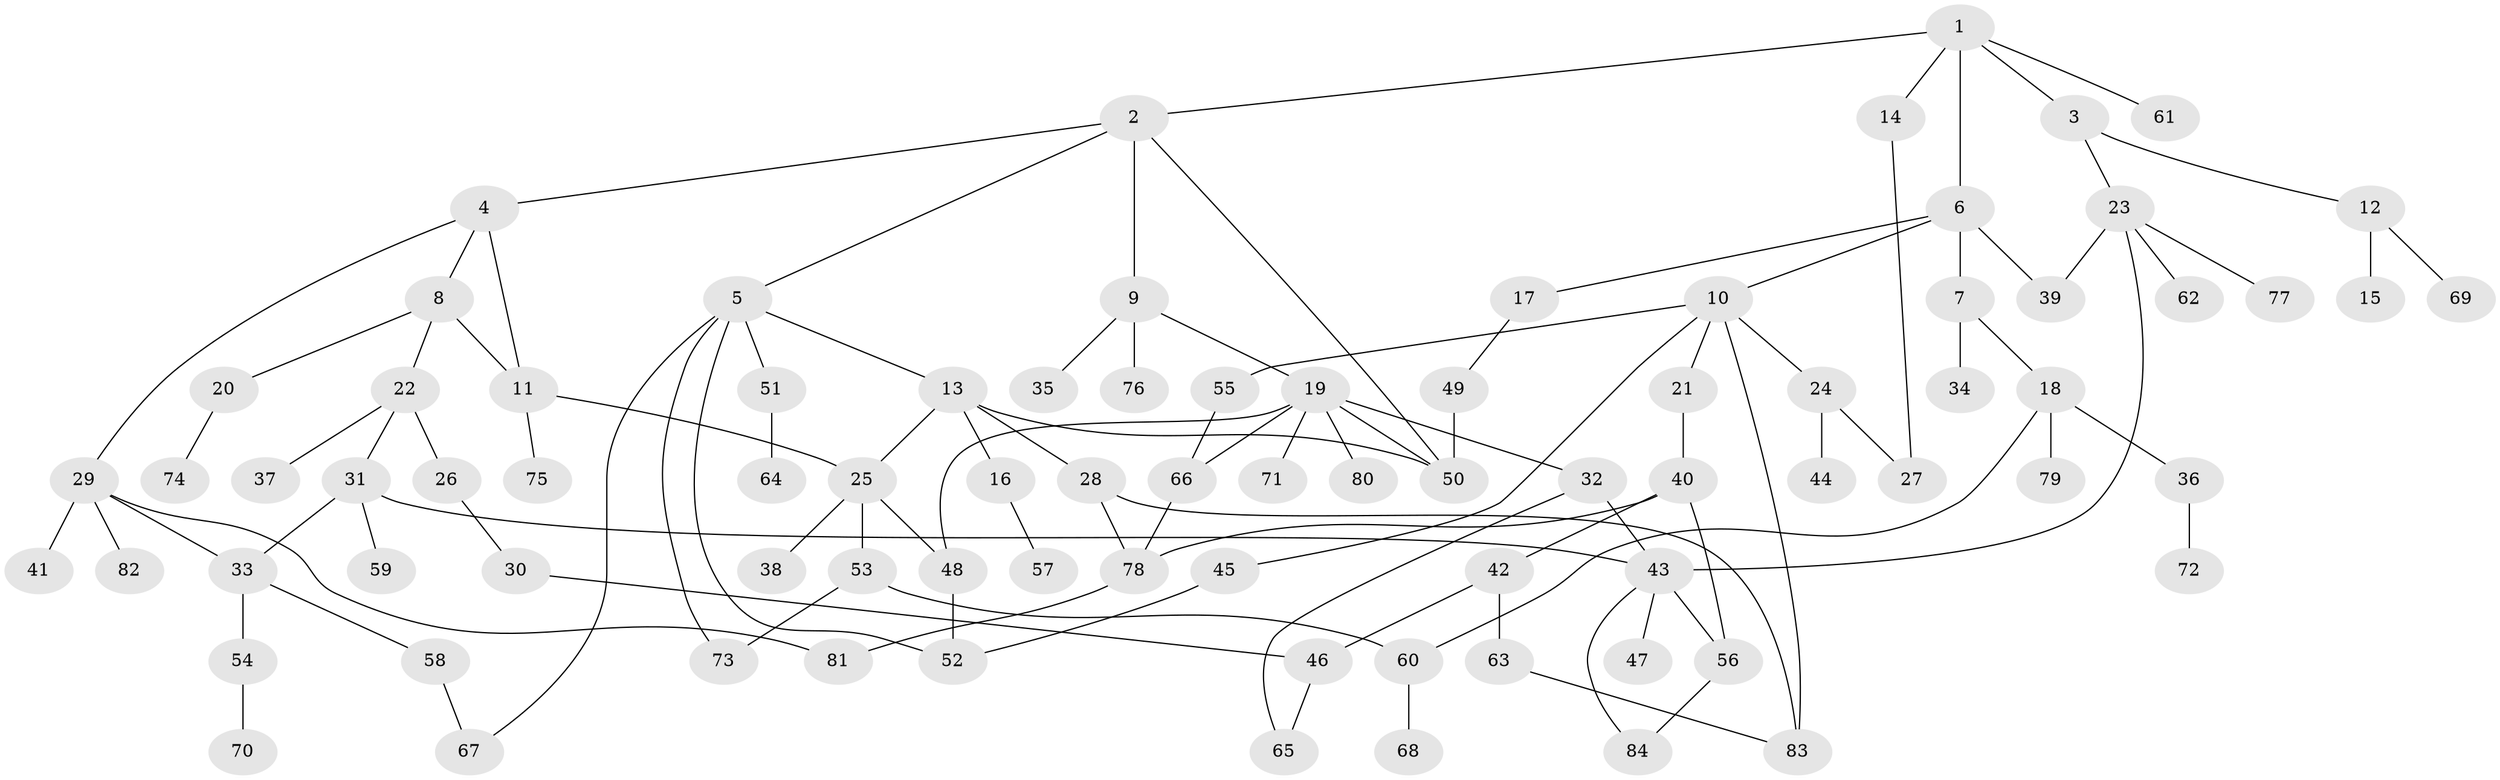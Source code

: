 // coarse degree distribution, {2: 0.19230769230769232, 5: 0.15384615384615385, 6: 0.038461538461538464, 3: 0.19230769230769232, 4: 0.15384615384615385, 1: 0.19230769230769232, 7: 0.07692307692307693}
// Generated by graph-tools (version 1.1) at 2025/36/03/04/25 23:36:00]
// undirected, 84 vertices, 109 edges
graph export_dot {
  node [color=gray90,style=filled];
  1;
  2;
  3;
  4;
  5;
  6;
  7;
  8;
  9;
  10;
  11;
  12;
  13;
  14;
  15;
  16;
  17;
  18;
  19;
  20;
  21;
  22;
  23;
  24;
  25;
  26;
  27;
  28;
  29;
  30;
  31;
  32;
  33;
  34;
  35;
  36;
  37;
  38;
  39;
  40;
  41;
  42;
  43;
  44;
  45;
  46;
  47;
  48;
  49;
  50;
  51;
  52;
  53;
  54;
  55;
  56;
  57;
  58;
  59;
  60;
  61;
  62;
  63;
  64;
  65;
  66;
  67;
  68;
  69;
  70;
  71;
  72;
  73;
  74;
  75;
  76;
  77;
  78;
  79;
  80;
  81;
  82;
  83;
  84;
  1 -- 2;
  1 -- 3;
  1 -- 6;
  1 -- 14;
  1 -- 61;
  2 -- 4;
  2 -- 5;
  2 -- 9;
  2 -- 50;
  3 -- 12;
  3 -- 23;
  4 -- 8;
  4 -- 11;
  4 -- 29;
  5 -- 13;
  5 -- 51;
  5 -- 73;
  5 -- 67;
  5 -- 52;
  6 -- 7;
  6 -- 10;
  6 -- 17;
  6 -- 39;
  7 -- 18;
  7 -- 34;
  8 -- 20;
  8 -- 22;
  8 -- 11;
  9 -- 19;
  9 -- 35;
  9 -- 76;
  10 -- 21;
  10 -- 24;
  10 -- 45;
  10 -- 55;
  10 -- 83;
  11 -- 25;
  11 -- 75;
  12 -- 15;
  12 -- 69;
  13 -- 16;
  13 -- 28;
  13 -- 50;
  13 -- 25;
  14 -- 27;
  16 -- 57;
  17 -- 49;
  18 -- 36;
  18 -- 60;
  18 -- 79;
  19 -- 32;
  19 -- 50;
  19 -- 66;
  19 -- 71;
  19 -- 80;
  19 -- 48;
  20 -- 74;
  21 -- 40;
  22 -- 26;
  22 -- 31;
  22 -- 37;
  23 -- 62;
  23 -- 77;
  23 -- 43;
  23 -- 39;
  24 -- 27;
  24 -- 44;
  25 -- 38;
  25 -- 48;
  25 -- 53;
  26 -- 30;
  28 -- 83;
  28 -- 78;
  29 -- 41;
  29 -- 81;
  29 -- 82;
  29 -- 33;
  30 -- 46;
  31 -- 33;
  31 -- 43;
  31 -- 59;
  32 -- 43;
  32 -- 65;
  33 -- 54;
  33 -- 58;
  36 -- 72;
  40 -- 42;
  40 -- 56;
  40 -- 78;
  42 -- 63;
  42 -- 46;
  43 -- 47;
  43 -- 84;
  43 -- 56;
  45 -- 52;
  46 -- 65;
  48 -- 52;
  49 -- 50;
  51 -- 64;
  53 -- 73;
  53 -- 60;
  54 -- 70;
  55 -- 66;
  56 -- 84;
  58 -- 67;
  60 -- 68;
  63 -- 83;
  66 -- 78;
  78 -- 81;
}
